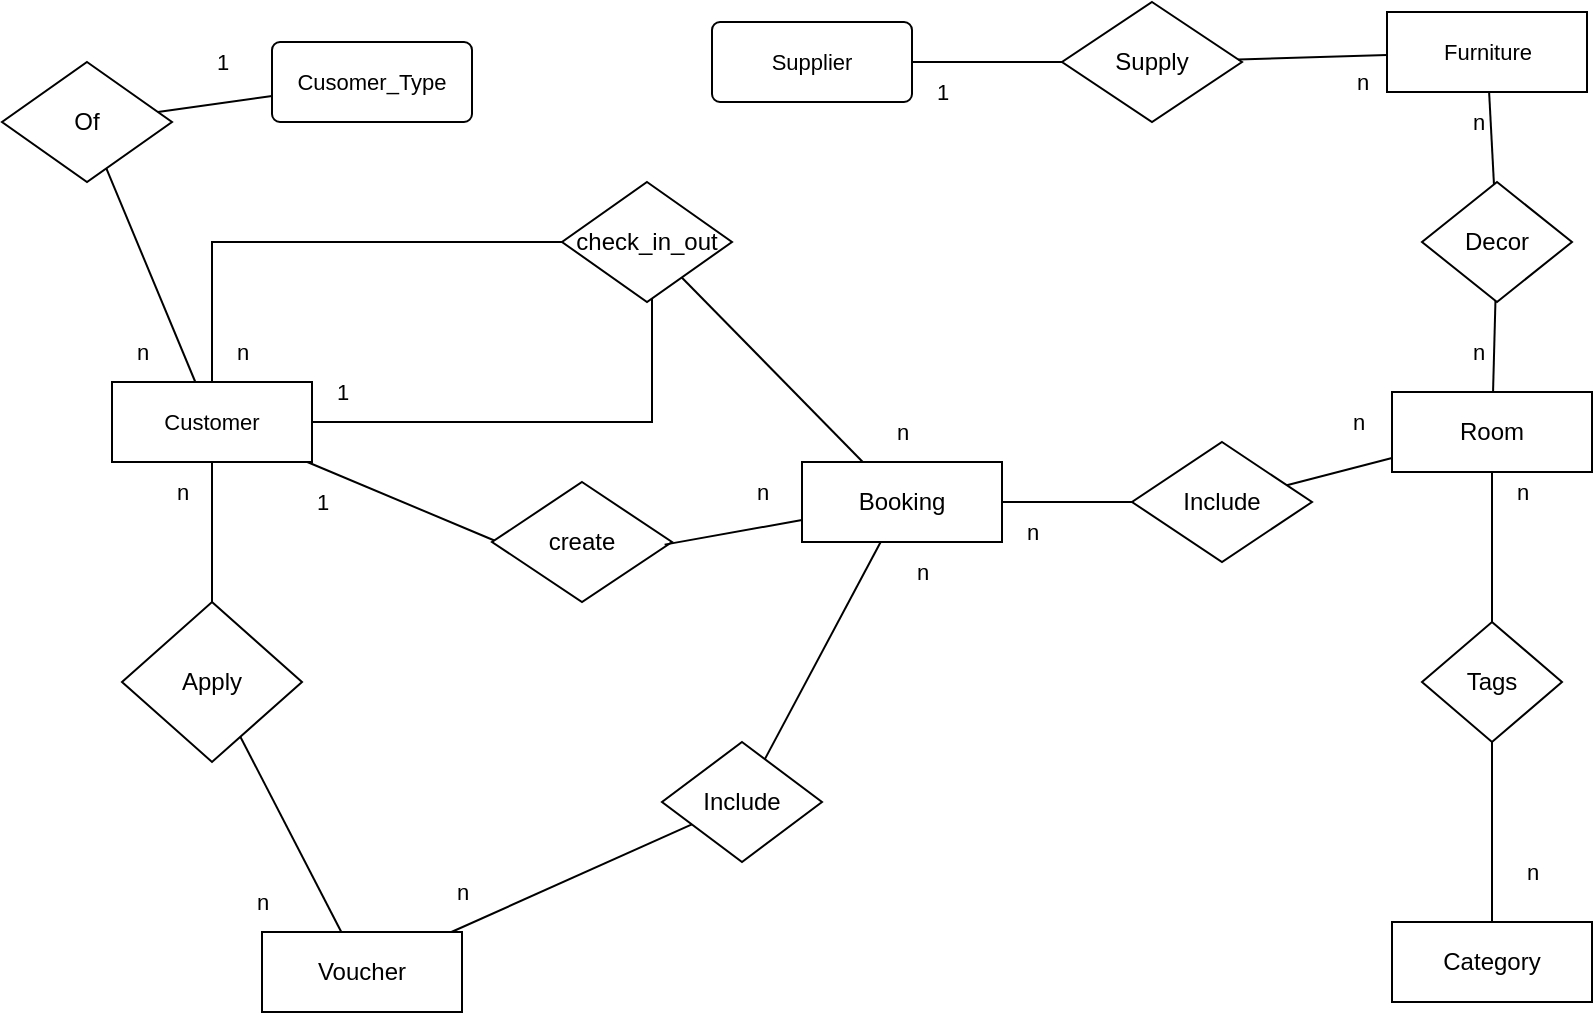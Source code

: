 <mxfile>
    <diagram id="aUNFWm-ggKzi9De6pEXI" name="main">
        <mxGraphModel dx="2059" dy="499" grid="1" gridSize="10" guides="1" tooltips="1" connect="0" arrows="1" fold="1" page="1" pageScale="1" pageWidth="850" pageHeight="1100" math="1" shadow="0">
            <root>
                <mxCell id="0"/>
                <mxCell id="1" parent="0"/>
                <mxCell id="27" value="Room" style="whiteSpace=wrap;html=1;align=center;" parent="1" vertex="1">
                    <mxGeometry x="-110" y="205" width="100" height="40" as="geometry"/>
                </mxCell>
                <mxCell id="29" value="Tags" style="shape=rhombus;perimeter=rhombusPerimeter;whiteSpace=wrap;html=1;align=center;" parent="1" vertex="1">
                    <mxGeometry x="-95" y="320" width="70" height="60" as="geometry"/>
                </mxCell>
                <mxCell id="31" value="Category" style="whiteSpace=wrap;html=1;align=center;" parent="1" vertex="1">
                    <mxGeometry x="-110" y="470" width="100" height="40" as="geometry"/>
                </mxCell>
                <mxCell id="45" style="edgeStyle=none;shape=connector;rounded=0;html=1;entryX=0.033;entryY=0.5;entryDx=0;entryDy=0;entryPerimeter=0;labelBackgroundColor=default;strokeColor=default;fontFamily=Helvetica;fontSize=11;fontColor=default;endArrow=none;startArrow=none;" parent="1" source="39" target="44" edge="1">
                    <mxGeometry relative="1" as="geometry">
                        <mxPoint x="-610" y="255.771" as="sourcePoint"/>
                    </mxGeometry>
                </mxCell>
                <mxCell id="91" style="edgeStyle=none;shape=connector;rounded=0;html=1;labelBackgroundColor=default;strokeColor=default;fontFamily=Helvetica;fontSize=11;fontColor=default;endArrow=none;startArrow=none;" parent="1" source="39" target="90" edge="1">
                    <mxGeometry relative="1" as="geometry">
                        <mxPoint x="-700" y="290.0" as="sourcePoint"/>
                    </mxGeometry>
                </mxCell>
                <mxCell id="147" style="edgeStyle=none;shape=connector;rounded=0;html=1;labelBackgroundColor=default;strokeColor=default;fontFamily=Helvetica;fontSize=11;fontColor=default;endArrow=none;startArrow=none;" parent="1" source="39" target="144" edge="1">
                    <mxGeometry relative="1" as="geometry">
                        <mxPoint x="-735.132" y="150.0" as="sourcePoint"/>
                    </mxGeometry>
                </mxCell>
                <mxCell id="39" value="Customer" style="whiteSpace=wrap;html=1;align=center;fontFamily=Helvetica;fontSize=11;fontColor=default;" parent="1" vertex="1">
                    <mxGeometry x="-750" y="200" width="100" height="40" as="geometry"/>
                </mxCell>
                <mxCell id="49" style="edgeStyle=none;shape=connector;rounded=0;html=1;labelBackgroundColor=default;strokeColor=default;fontFamily=Helvetica;fontSize=11;fontColor=default;endArrow=none;" parent="1" source="41" target="47" edge="1">
                    <mxGeometry relative="1" as="geometry"/>
                </mxCell>
                <mxCell id="41" value="Furniture" style="whiteSpace=wrap;html=1;align=center;fontFamily=Helvetica;fontSize=11;fontColor=default;" parent="1" vertex="1">
                    <mxGeometry x="-112.5" y="15" width="100" height="40" as="geometry"/>
                </mxCell>
                <mxCell id="44" value="create" style="shape=rhombus;perimeter=rhombusPerimeter;whiteSpace=wrap;html=1;align=center;" parent="1" vertex="1">
                    <mxGeometry x="-560" y="250" width="90" height="60" as="geometry"/>
                </mxCell>
                <mxCell id="50" style="edgeStyle=none;shape=connector;rounded=0;html=1;labelBackgroundColor=default;strokeColor=default;fontFamily=Helvetica;fontSize=11;fontColor=default;endArrow=none;" parent="1" source="47" target="27" edge="1">
                    <mxGeometry relative="1" as="geometry"/>
                </mxCell>
                <mxCell id="47" value="Decor" style="shape=rhombus;perimeter=rhombusPerimeter;whiteSpace=wrap;html=1;align=center;" parent="1" vertex="1">
                    <mxGeometry x="-95" y="100" width="75" height="60" as="geometry"/>
                </mxCell>
                <mxCell id="51" value="Supplier" style="rounded=1;arcSize=10;whiteSpace=wrap;html=1;align=center;fontFamily=Helvetica;fontSize=11;fontColor=default;" parent="1" vertex="1">
                    <mxGeometry x="-450" y="20" width="100" height="40" as="geometry"/>
                </mxCell>
                <mxCell id="54" value="Supply" style="shape=rhombus;perimeter=rhombusPerimeter;whiteSpace=wrap;html=1;align=center;" parent="1" vertex="1">
                    <mxGeometry x="-275" y="10" width="90" height="60" as="geometry"/>
                </mxCell>
                <mxCell id="76" value="" style="edgeStyle=none;shape=connector;rounded=0;html=1;labelBackgroundColor=default;strokeColor=default;fontFamily=Helvetica;fontSize=11;fontColor=default;endArrow=none;startArrow=none;entryX=0.959;entryY=0.522;entryDx=0;entryDy=0;entryPerimeter=0;" parent="1" source="236" target="44" edge="1">
                    <mxGeometry relative="1" as="geometry">
                        <mxPoint x="-95" y="220" as="sourcePoint"/>
                        <mxPoint x="-150" y="220" as="targetPoint"/>
                    </mxGeometry>
                </mxCell>
                <mxCell id="83" value="Voucher" style="whiteSpace=wrap;html=1;align=center;" parent="1" vertex="1">
                    <mxGeometry x="-675" y="475" width="100" height="40" as="geometry"/>
                </mxCell>
                <mxCell id="90" value="Apply" style="shape=rhombus;perimeter=rhombusPerimeter;whiteSpace=wrap;html=1;align=center;" parent="1" vertex="1">
                    <mxGeometry x="-745" y="310" width="90" height="80" as="geometry"/>
                </mxCell>
                <mxCell id="144" value="Of" style="shape=rhombus;perimeter=rhombusPerimeter;whiteSpace=wrap;html=1;align=center;" parent="1" vertex="1">
                    <mxGeometry x="-805" y="40" width="85" height="60" as="geometry"/>
                </mxCell>
                <mxCell id="146" value="Cusomer_Type" style="rounded=1;arcSize=10;whiteSpace=wrap;html=1;align=center;fontFamily=Helvetica;fontSize=11;fontColor=default;" parent="1" vertex="1">
                    <mxGeometry x="-670" y="30" width="100" height="40" as="geometry"/>
                </mxCell>
                <mxCell id="178" value="" style="edgeStyle=none;shape=connector;rounded=0;html=1;labelBackgroundColor=default;strokeColor=default;fontFamily=Helvetica;fontSize=11;fontColor=default;endArrow=none;" parent="1" source="27" target="29" edge="1">
                    <mxGeometry relative="1" as="geometry">
                        <mxPoint x="5" y="220.0" as="sourcePoint"/>
                        <mxPoint x="20" y="220.0" as="targetPoint"/>
                    </mxGeometry>
                </mxCell>
                <mxCell id="179" value="" style="edgeStyle=none;shape=connector;rounded=0;html=1;labelBackgroundColor=default;strokeColor=default;fontFamily=Helvetica;fontSize=11;fontColor=default;endArrow=none;" parent="1" source="29" target="31" edge="1">
                    <mxGeometry relative="1" as="geometry">
                        <mxPoint x="135" y="220.0" as="sourcePoint"/>
                        <mxPoint x="180" y="220.0" as="targetPoint"/>
                    </mxGeometry>
                </mxCell>
                <mxCell id="181" value="" style="edgeStyle=none;shape=connector;rounded=0;html=1;labelBackgroundColor=default;strokeColor=default;fontFamily=Helvetica;fontSize=11;fontColor=default;endArrow=none;" parent="1" source="51" target="54" edge="1">
                    <mxGeometry relative="1" as="geometry">
                        <mxPoint x="-425" y="40.0" as="targetPoint"/>
                        <mxPoint x="-255" y="60.0" as="sourcePoint"/>
                    </mxGeometry>
                </mxCell>
                <mxCell id="183" value="" style="edgeStyle=none;shape=connector;rounded=0;html=1;labelBackgroundColor=default;strokeColor=default;fontFamily=Helvetica;fontSize=11;fontColor=default;endArrow=none;" parent="1" source="54" target="41" edge="1">
                    <mxGeometry relative="1" as="geometry">
                        <mxPoint x="-215" y="60.0" as="sourcePoint"/>
                        <mxPoint x="-145" y="40.0" as="targetPoint"/>
                    </mxGeometry>
                </mxCell>
                <mxCell id="188" value="" style="edgeStyle=none;shape=connector;rounded=0;html=1;labelBackgroundColor=default;strokeColor=default;fontFamily=Helvetica;fontSize=11;fontColor=default;endArrow=none;" parent="1" source="90" target="83" edge="1">
                    <mxGeometry relative="1" as="geometry">
                        <mxPoint x="-568.4" y="350.8" as="sourcePoint"/>
                        <mxPoint x="-705" y="460" as="targetPoint"/>
                    </mxGeometry>
                </mxCell>
                <mxCell id="191" value="" style="edgeStyle=none;shape=connector;rounded=0;html=1;labelBackgroundColor=default;strokeColor=default;fontFamily=Helvetica;fontSize=11;fontColor=default;endArrow=none;" parent="1" source="144" target="146" edge="1">
                    <mxGeometry relative="1" as="geometry">
                        <mxPoint x="-700" y="50.0" as="sourcePoint"/>
                        <mxPoint x="-776.5" y="10.0" as="targetPoint"/>
                    </mxGeometry>
                </mxCell>
                <mxCell id="WftItMBgvWDZy_HKRs-K-249" style="edgeStyle=none;shape=connector;rounded=0;html=1;labelBackgroundColor=default;strokeColor=default;fontFamily=Helvetica;fontSize=11;fontColor=default;startArrow=none;endArrow=none;entryX=0;entryY=0.75;entryDx=0;entryDy=0;entryPerimeter=0;" parent="1" target="39" edge="1">
                    <mxGeometry relative="1" as="geometry">
                        <mxPoint x="-840" y="260" as="targetPoint"/>
                        <Array as="points"/>
                        <mxPoint x="-750" y="230" as="sourcePoint"/>
                    </mxGeometry>
                </mxCell>
                <mxCell id="234" style="edgeStyle=orthogonalEdgeStyle;shape=connector;rounded=0;html=1;labelBackgroundColor=default;strokeColor=default;fontFamily=Helvetica;fontSize=11;fontColor=default;startArrow=none;endArrow=none;" parent="1" source="229" target="39" edge="1">
                    <mxGeometry relative="1" as="geometry"/>
                </mxCell>
                <mxCell id="239" style="edgeStyle=none;shape=connector;rounded=0;html=1;labelBackgroundColor=default;strokeColor=default;fontFamily=Helvetica;fontSize=11;fontColor=default;startArrow=none;endArrow=none;" parent="1" source="229" target="236" edge="1">
                    <mxGeometry relative="1" as="geometry"/>
                </mxCell>
                <mxCell id="229" value="check_in_out" style="shape=rhombus;perimeter=rhombusPerimeter;whiteSpace=wrap;html=1;align=center;" parent="1" vertex="1">
                    <mxGeometry x="-525" y="100" width="85" height="60" as="geometry"/>
                </mxCell>
                <mxCell id="232" style="shape=connector;rounded=0;html=1;labelBackgroundColor=default;strokeColor=default;fontFamily=Helvetica;fontSize=11;fontColor=default;startArrow=none;endArrow=none;edgeStyle=orthogonalEdgeStyle;" parent="1" source="229" target="39" edge="1">
                    <mxGeometry relative="1" as="geometry">
                        <Array as="points">
                            <mxPoint x="-480" y="220"/>
                        </Array>
                        <mxPoint x="-693.929" y="285" as="sourcePoint"/>
                        <mxPoint x="-905" y="280" as="targetPoint"/>
                    </mxGeometry>
                </mxCell>
                <mxCell id="238" style="shape=connector;rounded=0;html=1;labelBackgroundColor=default;strokeColor=default;fontFamily=Helvetica;fontSize=11;fontColor=default;startArrow=none;endArrow=none;" parent="1" source="235" target="27" edge="1">
                    <mxGeometry relative="1" as="geometry"/>
                </mxCell>
                <mxCell id="235" value="Include" style="shape=rhombus;perimeter=rhombusPerimeter;whiteSpace=wrap;html=1;align=center;" parent="1" vertex="1">
                    <mxGeometry x="-240" y="230" width="90" height="60" as="geometry"/>
                </mxCell>
                <mxCell id="237" style="edgeStyle=orthogonalEdgeStyle;shape=connector;rounded=0;html=1;labelBackgroundColor=default;strokeColor=default;fontFamily=Helvetica;fontSize=11;fontColor=default;startArrow=none;endArrow=none;" parent="1" source="236" target="235" edge="1">
                    <mxGeometry relative="1" as="geometry"/>
                </mxCell>
                <mxCell id="236" value="Booking" style="whiteSpace=wrap;html=1;align=center;" parent="1" vertex="1">
                    <mxGeometry x="-405" y="240" width="100" height="40" as="geometry"/>
                </mxCell>
                <mxCell id="241" value="n" style="text;html=1;align=center;verticalAlign=middle;resizable=0;points=[];autosize=1;strokeColor=none;fillColor=none;fontSize=11;fontFamily=Helvetica;fontColor=default;" vertex="1" parent="1">
                    <mxGeometry x="-440" y="240" width="30" height="30" as="geometry"/>
                </mxCell>
                <mxCell id="243" value="n" style="text;html=1;align=center;verticalAlign=middle;resizable=0;points=[];autosize=1;strokeColor=none;fillColor=none;fontSize=11;fontFamily=Helvetica;fontColor=default;" vertex="1" parent="1">
                    <mxGeometry x="-305" y="260" width="30" height="30" as="geometry"/>
                </mxCell>
                <mxCell id="244" value="n" style="text;html=1;align=center;verticalAlign=middle;resizable=0;points=[];autosize=1;strokeColor=none;fillColor=none;fontSize=11;fontFamily=Helvetica;fontColor=default;" vertex="1" parent="1">
                    <mxGeometry x="-142.5" y="205" width="30" height="30" as="geometry"/>
                </mxCell>
                <mxCell id="245" value="n" style="text;html=1;align=center;verticalAlign=middle;resizable=0;points=[];autosize=1;strokeColor=none;fillColor=none;fontSize=11;fontFamily=Helvetica;fontColor=default;" vertex="1" parent="1">
                    <mxGeometry x="-82.5" y="170" width="30" height="30" as="geometry"/>
                </mxCell>
                <mxCell id="246" value="n" style="text;html=1;align=center;verticalAlign=middle;resizable=0;points=[];autosize=1;strokeColor=none;fillColor=none;fontSize=11;fontFamily=Helvetica;fontColor=default;" vertex="1" parent="1">
                    <mxGeometry x="-82.5" y="55" width="30" height="30" as="geometry"/>
                </mxCell>
                <mxCell id="247" value="1" style="text;html=1;align=center;verticalAlign=middle;resizable=0;points=[];autosize=1;strokeColor=none;fillColor=none;fontSize=11;fontFamily=Helvetica;fontColor=default;" vertex="1" parent="1">
                    <mxGeometry x="-650" y="190" width="30" height="30" as="geometry"/>
                </mxCell>
                <mxCell id="248" value="n" style="text;html=1;align=center;verticalAlign=middle;resizable=0;points=[];autosize=1;strokeColor=none;fillColor=none;fontSize=11;fontFamily=Helvetica;fontColor=default;" vertex="1" parent="1">
                    <mxGeometry x="-700" y="170" width="30" height="30" as="geometry"/>
                </mxCell>
                <mxCell id="249" value="n" style="text;html=1;align=center;verticalAlign=middle;resizable=0;points=[];autosize=1;strokeColor=none;fillColor=none;fontSize=11;fontFamily=Helvetica;fontColor=default;" vertex="1" parent="1">
                    <mxGeometry x="-370" y="210" width="30" height="30" as="geometry"/>
                </mxCell>
                <mxCell id="253" value="Include" style="shape=rhombus;perimeter=rhombusPerimeter;whiteSpace=wrap;html=1;align=center;" vertex="1" parent="1">
                    <mxGeometry x="-475" y="380" width="80" height="60" as="geometry"/>
                </mxCell>
                <mxCell id="255" value="" style="edgeStyle=none;shape=connector;rounded=0;html=1;labelBackgroundColor=default;strokeColor=default;fontFamily=Helvetica;fontSize=11;fontColor=default;endArrow=none;" edge="1" source="253" target="236" parent="1">
                    <mxGeometry relative="1" as="geometry">
                        <mxPoint x="-437.5" y="400" as="sourcePoint"/>
                        <mxPoint x="-370" y="370" as="targetPoint"/>
                    </mxGeometry>
                </mxCell>
                <mxCell id="257" value="" style="edgeStyle=none;shape=connector;rounded=0;html=1;labelBackgroundColor=default;strokeColor=default;fontFamily=Helvetica;fontSize=11;fontColor=default;endArrow=none;" edge="1" target="253" parent="1" source="83">
                    <mxGeometry relative="1" as="geometry">
                        <mxPoint x="-437.5" y="560" as="sourcePoint"/>
                        <mxPoint x="-452.5" y="531.8" as="targetPoint"/>
                    </mxGeometry>
                </mxCell>
                <mxCell id="260" value="n" style="text;html=1;align=center;verticalAlign=middle;resizable=0;points=[];autosize=1;strokeColor=none;fillColor=none;fontSize=11;fontFamily=Helvetica;fontColor=default;" vertex="1" parent="1">
                    <mxGeometry x="-730" y="240" width="30" height="30" as="geometry"/>
                </mxCell>
                <mxCell id="261" value="n" style="text;html=1;align=center;verticalAlign=middle;resizable=0;points=[];autosize=1;strokeColor=none;fillColor=none;fontSize=11;fontFamily=Helvetica;fontColor=default;" vertex="1" parent="1">
                    <mxGeometry x="-690" y="445" width="30" height="30" as="geometry"/>
                </mxCell>
                <mxCell id="262" value="1" style="text;html=1;align=center;verticalAlign=middle;resizable=0;points=[];autosize=1;strokeColor=none;fillColor=none;fontSize=11;fontFamily=Helvetica;fontColor=default;" vertex="1" parent="1">
                    <mxGeometry x="-710" y="25" width="30" height="30" as="geometry"/>
                </mxCell>
                <mxCell id="263" value="n" style="text;html=1;align=center;verticalAlign=middle;resizable=0;points=[];autosize=1;strokeColor=none;fillColor=none;fontSize=11;fontFamily=Helvetica;fontColor=default;" vertex="1" parent="1">
                    <mxGeometry x="-750" y="170" width="30" height="30" as="geometry"/>
                </mxCell>
                <mxCell id="264" value="1" style="text;html=1;align=center;verticalAlign=middle;resizable=0;points=[];autosize=1;strokeColor=none;fillColor=none;fontSize=11;fontFamily=Helvetica;fontColor=default;" vertex="1" parent="1">
                    <mxGeometry x="-350" y="40" width="30" height="30" as="geometry"/>
                </mxCell>
                <mxCell id="265" value="n" style="text;html=1;align=center;verticalAlign=middle;resizable=0;points=[];autosize=1;strokeColor=none;fillColor=none;fontSize=11;fontFamily=Helvetica;fontColor=default;" vertex="1" parent="1">
                    <mxGeometry x="-140" y="35" width="30" height="30" as="geometry"/>
                </mxCell>
                <mxCell id="267" value="n" style="text;html=1;align=center;verticalAlign=middle;resizable=0;points=[];autosize=1;strokeColor=none;fillColor=none;fontSize=11;fontFamily=Helvetica;fontColor=default;" vertex="1" parent="1">
                    <mxGeometry x="-60" y="240" width="30" height="30" as="geometry"/>
                </mxCell>
                <mxCell id="268" value="n" style="text;html=1;align=center;verticalAlign=middle;resizable=0;points=[];autosize=1;strokeColor=none;fillColor=none;fontSize=11;fontFamily=Helvetica;fontColor=default;" vertex="1" parent="1">
                    <mxGeometry x="-55" y="430" width="30" height="30" as="geometry"/>
                </mxCell>
                <mxCell id="270" value="1" style="text;html=1;align=center;verticalAlign=middle;resizable=0;points=[];autosize=1;strokeColor=none;fillColor=none;fontSize=11;fontFamily=Helvetica;fontColor=default;" vertex="1" parent="1">
                    <mxGeometry x="-660" y="245" width="30" height="30" as="geometry"/>
                </mxCell>
                <mxCell id="275" value="n" style="text;html=1;align=center;verticalAlign=middle;resizable=0;points=[];autosize=1;strokeColor=none;fillColor=none;fontSize=11;fontFamily=Helvetica;fontColor=default;" vertex="1" parent="1">
                    <mxGeometry x="-360" y="280" width="30" height="30" as="geometry"/>
                </mxCell>
                <mxCell id="276" value="n" style="text;html=1;align=center;verticalAlign=middle;resizable=0;points=[];autosize=1;strokeColor=none;fillColor=none;fontSize=11;fontFamily=Helvetica;fontColor=default;" vertex="1" parent="1">
                    <mxGeometry x="-590" y="440" width="30" height="30" as="geometry"/>
                </mxCell>
            </root>
        </mxGraphModel>
    </diagram>
    <diagram id="Zw_PJ_VpZK-M2jeV5iV3" name="sub1">
        <mxGraphModel dx="2728" dy="424" grid="1" gridSize="10" guides="1" tooltips="1" connect="1" arrows="1" fold="1" page="1" pageScale="1" pageWidth="850" pageHeight="1100" math="0" shadow="0">
            <root>
                <mxCell id="0"/>
                <mxCell id="1" parent="0"/>
                <mxCell id="O4bJ-RQOBZjZMCOzqKK4-1" style="edgeStyle=none;shape=connector;rounded=0;html=1;labelBackgroundColor=default;strokeColor=default;fontFamily=Helvetica;fontSize=11;fontColor=default;endArrow=none;startArrow=none;" parent="1" source="O4bJ-RQOBZjZMCOzqKK4-18" target="O4bJ-RQOBZjZMCOzqKK4-6" edge="1">
                    <mxGeometry relative="1" as="geometry">
                        <mxPoint x="-1170" y="360" as="sourcePoint"/>
                    </mxGeometry>
                </mxCell>
                <mxCell id="O4bJ-RQOBZjZMCOzqKK4-2" style="edgeStyle=none;shape=connector;rounded=0;html=1;labelBackgroundColor=default;strokeColor=default;fontFamily=Helvetica;fontSize=11;fontColor=default;endArrow=none;" parent="1" source="O4bJ-RQOBZjZMCOzqKK4-18" target="O4bJ-RQOBZjZMCOzqKK4-12" edge="1">
                    <mxGeometry relative="1" as="geometry">
                        <mxPoint x="-1170" y="405" as="sourcePoint"/>
                    </mxGeometry>
                </mxCell>
                <mxCell id="O4bJ-RQOBZjZMCOzqKK4-3" style="edgeStyle=none;shape=connector;rounded=0;html=1;labelBackgroundColor=default;strokeColor=default;fontFamily=Helvetica;fontSize=11;fontColor=default;endArrow=none;" parent="1" source="O4bJ-RQOBZjZMCOzqKK4-5" target="O4bJ-RQOBZjZMCOzqKK4-6" edge="1">
                    <mxGeometry relative="1" as="geometry">
                        <mxPoint x="-1170" y="140" as="sourcePoint"/>
                    </mxGeometry>
                </mxCell>
                <mxCell id="O4bJ-RQOBZjZMCOzqKK4-4" style="edgeStyle=none;shape=connector;rounded=0;html=1;labelBackgroundColor=default;strokeColor=default;fontFamily=Helvetica;fontSize=11;fontColor=default;endArrow=none;" parent="1" source="O4bJ-RQOBZjZMCOzqKK4-5" target="O4bJ-RQOBZjZMCOzqKK4-9" edge="1">
                    <mxGeometry relative="1" as="geometry">
                        <mxPoint x="-1220" y="120" as="sourcePoint"/>
                    </mxGeometry>
                </mxCell>
                <mxCell id="O4bJ-RQOBZjZMCOzqKK4-5" value="Vehicle" style="whiteSpace=wrap;html=1;align=center;fontFamily=Helvetica;fontSize=11;fontColor=default;" parent="1" vertex="1">
                    <mxGeometry x="-1220" y="100" width="100" height="40" as="geometry"/>
                </mxCell>
                <mxCell id="O4bJ-RQOBZjZMCOzqKK4-6" value="Parks" style="shape=rhombus;perimeter=rhombusPerimeter;whiteSpace=wrap;html=1;align=center;" parent="1" vertex="1">
                    <mxGeometry x="-1215" y="220" width="90" height="60" as="geometry"/>
                </mxCell>
                <mxCell id="O4bJ-RQOBZjZMCOzqKK4-7" style="edgeStyle=none;shape=connector;rounded=0;html=1;labelBackgroundColor=default;strokeColor=default;fontFamily=Helvetica;fontSize=11;fontColor=default;endArrow=none;" parent="1" source="O4bJ-RQOBZjZMCOzqKK4-8" target="O4bJ-RQOBZjZMCOzqKK4-9" edge="1">
                    <mxGeometry relative="1" as="geometry"/>
                </mxCell>
                <mxCell id="O4bJ-RQOBZjZMCOzqKK4-8" value="Vehicle_type" style="whiteSpace=wrap;html=1;align=center;fontFamily=Helvetica;fontSize=11;fontColor=default;" parent="1" vertex="1">
                    <mxGeometry x="-1670" y="95" width="100" height="50" as="geometry"/>
                </mxCell>
                <mxCell id="O4bJ-RQOBZjZMCOzqKK4-9" value="Of" style="shape=rhombus;perimeter=rhombusPerimeter;whiteSpace=wrap;html=1;align=center;" parent="1" vertex="1">
                    <mxGeometry x="-1440" y="90" width="90" height="60" as="geometry"/>
                </mxCell>
                <mxCell id="O4bJ-RQOBZjZMCOzqKK4-10" value="Service_Vehicle" style="whiteSpace=wrap;html=1;align=center;" parent="1" vertex="1">
                    <mxGeometry x="-1220" y="540" width="100" height="45" as="geometry"/>
                </mxCell>
                <mxCell id="O4bJ-RQOBZjZMCOzqKK4-11" style="edgeStyle=none;shape=connector;rounded=0;html=1;labelBackgroundColor=default;strokeColor=default;fontFamily=Helvetica;fontSize=11;fontColor=default;endArrow=none;" parent="1" source="O4bJ-RQOBZjZMCOzqKK4-12" target="O4bJ-RQOBZjZMCOzqKK4-10" edge="1">
                    <mxGeometry relative="1" as="geometry">
                        <mxPoint x="-1170" y="500" as="targetPoint"/>
                    </mxGeometry>
                </mxCell>
                <mxCell id="O4bJ-RQOBZjZMCOzqKK4-12" value="Has" style="shape=rhombus;perimeter=rhombusPerimeter;whiteSpace=wrap;html=1;align=center;" parent="1" vertex="1">
                    <mxGeometry x="-1215" y="430" width="90" height="60" as="geometry"/>
                </mxCell>
                <mxCell id="O4bJ-RQOBZjZMCOzqKK4-13" style="edgeStyle=none;shape=connector;rounded=0;html=1;labelBackgroundColor=default;strokeColor=default;fontFamily=Helvetica;fontSize=11;fontColor=default;endArrow=none;" parent="1" source="O4bJ-RQOBZjZMCOzqKK4-14" target="O4bJ-RQOBZjZMCOzqKK4-16" edge="1">
                    <mxGeometry relative="1" as="geometry"/>
                </mxCell>
                <mxCell id="O4bJ-RQOBZjZMCOzqKK4-14" value="Service_vehicle_type" style="whiteSpace=wrap;html=1;align=center;fontFamily=Helvetica;fontSize=11;fontColor=default;" parent="1" vertex="1">
                    <mxGeometry x="-1670" y="542.5" width="125" height="40" as="geometry"/>
                </mxCell>
                <mxCell id="O4bJ-RQOBZjZMCOzqKK4-15" style="edgeStyle=none;shape=connector;rounded=0;html=1;labelBackgroundColor=default;strokeColor=default;fontFamily=Helvetica;fontSize=11;fontColor=default;endArrow=none;" parent="1" source="O4bJ-RQOBZjZMCOzqKK4-16" target="O4bJ-RQOBZjZMCOzqKK4-10" edge="1">
                    <mxGeometry relative="1" as="geometry">
                        <mxPoint x="-1220" y="571.607" as="targetPoint"/>
                    </mxGeometry>
                </mxCell>
                <mxCell id="O4bJ-RQOBZjZMCOzqKK4-16" value="Of" style="shape=rhombus;perimeter=rhombusPerimeter;whiteSpace=wrap;html=1;align=center;" parent="1" vertex="1">
                    <mxGeometry x="-1430" y="532.5" width="90" height="60" as="geometry"/>
                </mxCell>
                <mxCell id="O4bJ-RQOBZjZMCOzqKK4-17" value="" style="edgeStyle=none;shape=connector;rounded=0;html=1;labelBackgroundColor=default;strokeColor=default;fontFamily=Helvetica;fontSize=11;fontColor=default;endArrow=none;" parent="1" target="O4bJ-RQOBZjZMCOzqKK4-18" edge="1">
                    <mxGeometry relative="1" as="geometry">
                        <mxPoint x="-1170" y="360" as="sourcePoint"/>
                        <mxPoint x="-1170" y="240" as="targetPoint"/>
                    </mxGeometry>
                </mxCell>
                <mxCell id="O4bJ-RQOBZjZMCOzqKK4-18" value="Parking_lot" style="whiteSpace=wrap;html=1;align=center;" parent="1" vertex="1">
                    <mxGeometry x="-1220" y="335" width="100" height="45" as="geometry"/>
                </mxCell>
                <mxCell id="O4bJ-RQOBZjZMCOzqKK4-19" value="1" style="text;html=1;align=center;verticalAlign=middle;resizable=0;points=[];autosize=1;strokeColor=none;fillColor=none;fontSize=11;fontFamily=Helvetica;fontColor=default;" parent="1" vertex="1">
                    <mxGeometry x="-1170" y="305" width="30" height="30" as="geometry"/>
                </mxCell>
                <mxCell id="O4bJ-RQOBZjZMCOzqKK4-20" value="1" style="text;html=1;align=center;verticalAlign=middle;resizable=0;points=[];autosize=1;strokeColor=none;fillColor=none;fontSize=11;fontFamily=Helvetica;fontColor=default;" parent="1" vertex="1">
                    <mxGeometry x="-1170" y="385" width="30" height="30" as="geometry"/>
                </mxCell>
                <mxCell id="O4bJ-RQOBZjZMCOzqKK4-21" value="1" style="text;html=1;align=center;verticalAlign=middle;resizable=0;points=[];autosize=1;strokeColor=none;fillColor=none;fontSize=11;fontFamily=Helvetica;fontColor=default;" parent="1" vertex="1">
                    <mxGeometry x="-1545" y="532.5" width="30" height="30" as="geometry"/>
                </mxCell>
                <mxCell id="O4bJ-RQOBZjZMCOzqKK4-22" value="n" style="text;html=1;align=center;verticalAlign=middle;resizable=0;points=[];autosize=1;strokeColor=none;fillColor=none;fontSize=11;fontFamily=Helvetica;fontColor=default;" parent="1" vertex="1">
                    <mxGeometry x="-1250" y="532.5" width="30" height="30" as="geometry"/>
                </mxCell>
                <mxCell id="O4bJ-RQOBZjZMCOzqKK4-23" value="n" style="text;html=1;align=center;verticalAlign=middle;resizable=0;points=[];autosize=1;strokeColor=none;fillColor=none;fontSize=11;fontFamily=Helvetica;fontColor=default;" parent="1" vertex="1">
                    <mxGeometry x="-1170" y="145" width="30" height="30" as="geometry"/>
                </mxCell>
                <mxCell id="O4bJ-RQOBZjZMCOzqKK4-24" value="n" style="text;html=1;align=center;verticalAlign=middle;resizable=0;points=[];autosize=1;strokeColor=none;fillColor=none;fontSize=11;fontFamily=Helvetica;fontColor=default;" parent="1" vertex="1">
                    <mxGeometry x="-1170" y="510" width="30" height="30" as="geometry"/>
                </mxCell>
                <mxCell id="O4bJ-RQOBZjZMCOzqKK4-25" value="n" style="text;html=1;align=center;verticalAlign=middle;resizable=0;points=[];autosize=1;strokeColor=none;fillColor=none;fontSize=11;fontFamily=Helvetica;fontColor=default;" parent="1" vertex="1">
                    <mxGeometry x="-1250" y="90" width="30" height="30" as="geometry"/>
                </mxCell>
                <mxCell id="O4bJ-RQOBZjZMCOzqKK4-26" value="1" style="text;html=1;align=center;verticalAlign=middle;resizable=0;points=[];autosize=1;strokeColor=none;fillColor=none;fontSize=11;fontFamily=Helvetica;fontColor=default;" parent="1" vertex="1">
                    <mxGeometry x="-1570" y="90" width="30" height="30" as="geometry"/>
                </mxCell>
            </root>
        </mxGraphModel>
    </diagram>
    <diagram id="Ty_-8cChanQWhQfSes_8" name="sub2">
        <mxGraphModel dx="1028" dy="424" grid="1" gridSize="10" guides="1" tooltips="1" connect="1" arrows="1" fold="1" page="1" pageScale="1" pageWidth="850" pageHeight="1100" math="0" shadow="0">
            <root>
                <mxCell id="0"/>
                <mxCell id="1" parent="0"/>
                <mxCell id="5drdLnSQcClfkBXZWHEd-1" style="edgeStyle=none;shape=connector;rounded=0;html=1;labelBackgroundColor=default;strokeColor=default;fontFamily=Helvetica;fontSize=11;fontColor=default;endArrow=none;startArrow=none;" parent="1" source="5drdLnSQcClfkBXZWHEd-20" target="5drdLnSQcClfkBXZWHEd-6" edge="1">
                    <mxGeometry relative="1" as="geometry"/>
                </mxCell>
                <mxCell id="5drdLnSQcClfkBXZWHEd-2" style="edgeStyle=none;shape=connector;rounded=0;html=1;labelBackgroundColor=default;strokeColor=default;fontFamily=Helvetica;fontSize=11;fontColor=default;startArrow=none;endArrow=none;" parent="1" source="5drdLnSQcClfkBXZWHEd-41" target="5drdLnSQcClfkBXZWHEd-27" edge="1">
                    <mxGeometry relative="1" as="geometry"/>
                </mxCell>
                <mxCell id="5drdLnSQcClfkBXZWHEd-3" style="edgeStyle=none;shape=connector;rounded=0;html=1;labelBackgroundColor=default;strokeColor=default;fontFamily=Helvetica;fontSize=11;fontColor=default;startArrow=none;endArrow=none;" parent="1" source="5drdLnSQcClfkBXZWHEd-41" target="5drdLnSQcClfkBXZWHEd-29" edge="1">
                    <mxGeometry relative="1" as="geometry"/>
                </mxCell>
                <mxCell id="nf_9uxtzAe8WkNJxaRM_-4" style="edgeStyle=none;shape=connector;rounded=0;html=1;exitX=1;exitY=1;exitDx=0;exitDy=0;labelBackgroundColor=default;strokeColor=default;fontFamily=Helvetica;fontSize=11;fontColor=default;startArrow=none;endArrow=none;" parent="1" source="5drdLnSQcClfkBXZWHEd-4" target="nf_9uxtzAe8WkNJxaRM_-2" edge="1">
                    <mxGeometry relative="1" as="geometry"/>
                </mxCell>
                <mxCell id="5drdLnSQcClfkBXZWHEd-4" value="Employee" style="whiteSpace=wrap;html=1;align=center;fontFamily=Helvetica;fontSize=11;fontColor=default;" parent="1" vertex="1">
                    <mxGeometry x="477.5" y="625" width="100" height="40" as="geometry"/>
                </mxCell>
                <mxCell id="5drdLnSQcClfkBXZWHEd-5" style="edgeStyle=none;shape=connector;rounded=0;html=1;entryX=0.483;entryY=1.034;entryDx=0;entryDy=0;entryPerimeter=0;labelBackgroundColor=default;strokeColor=default;fontFamily=Helvetica;fontSize=11;fontColor=default;endArrow=none;startArrow=none;" parent="1" source="5drdLnSQcClfkBXZWHEd-18" edge="1">
                    <mxGeometry relative="1" as="geometry">
                        <mxPoint x="525.8" y="396.36" as="targetPoint"/>
                    </mxGeometry>
                </mxCell>
                <mxCell id="5drdLnSQcClfkBXZWHEd-6" value="Has" style="shape=rhombus;perimeter=rhombusPerimeter;whiteSpace=wrap;html=1;align=center;" parent="1" vertex="1">
                    <mxGeometry x="492.5" y="475" width="70" height="60" as="geometry"/>
                </mxCell>
                <mxCell id="5drdLnSQcClfkBXZWHEd-7" value="Department" style="whiteSpace=wrap;html=1;align=center;" parent="1" vertex="1">
                    <mxGeometry x="477.5" y="340" width="100" height="40" as="geometry"/>
                </mxCell>
                <mxCell id="5drdLnSQcClfkBXZWHEd-8" style="edgeStyle=none;shape=connector;rounded=0;html=1;labelBackgroundColor=default;strokeColor=default;fontFamily=Helvetica;fontSize=11;fontColor=default;endArrow=none;startArrow=none;" parent="1" source="5drdLnSQcClfkBXZWHEd-24" target="5drdLnSQcClfkBXZWHEd-12" edge="1">
                    <mxGeometry relative="1" as="geometry">
                        <mxPoint x="142.5" y="545" as="targetPoint"/>
                    </mxGeometry>
                </mxCell>
                <mxCell id="5drdLnSQcClfkBXZWHEd-10" value="Schedule" style="whiteSpace=wrap;html=1;align=center;fontFamily=Helvetica;fontSize=11;fontColor=default;" parent="1" vertex="1">
                    <mxGeometry x="477.5" y="870" width="100" height="40" as="geometry"/>
                </mxCell>
                <mxCell id="5drdLnSQcClfkBXZWHEd-11" style="edgeStyle=none;shape=connector;rounded=0;html=1;labelBackgroundColor=default;strokeColor=default;fontFamily=Helvetica;fontSize=11;fontColor=default;endArrow=none;startArrow=none;" parent="1" source="5drdLnSQcClfkBXZWHEd-22" target="5drdLnSQcClfkBXZWHEd-4" edge="1">
                    <mxGeometry relative="1" as="geometry"/>
                </mxCell>
                <mxCell id="5drdLnSQcClfkBXZWHEd-12" value="Works" style="shape=rhombus;perimeter=rhombusPerimeter;whiteSpace=wrap;html=1;align=center;" parent="1" vertex="1">
                    <mxGeometry x="492.5" y="750" width="70" height="60" as="geometry"/>
                </mxCell>
                <mxCell id="5drdLnSQcClfkBXZWHEd-14" value="Job" style="whiteSpace=wrap;html=1;align=center;fontFamily=Helvetica;fontSize=11;fontColor=default;" parent="1" vertex="1">
                    <mxGeometry x="830" y="870" width="100" height="40" as="geometry"/>
                </mxCell>
                <mxCell id="5drdLnSQcClfkBXZWHEd-16" value="" style="edgeStyle=none;shape=connector;rounded=0;html=1;entryX=0.483;entryY=1.034;entryDx=0;entryDy=0;entryPerimeter=0;labelBackgroundColor=default;strokeColor=default;fontFamily=Helvetica;fontSize=11;fontColor=default;endArrow=none;" parent="1" source="5drdLnSQcClfkBXZWHEd-6" target="5drdLnSQcClfkBXZWHEd-18" edge="1">
                    <mxGeometry relative="1" as="geometry">
                        <mxPoint x="532.057" y="490.38" as="sourcePoint"/>
                        <mxPoint x="530.8" y="406.36" as="targetPoint"/>
                    </mxGeometry>
                </mxCell>
                <mxCell id="5drdLnSQcClfkBXZWHEd-17" style="edgeStyle=none;shape=connector;rounded=0;html=1;labelBackgroundColor=default;strokeColor=default;fontFamily=Helvetica;fontSize=11;fontColor=default;startArrow=none;endArrow=none;" parent="1" source="5drdLnSQcClfkBXZWHEd-18" target="5drdLnSQcClfkBXZWHEd-7" edge="1">
                    <mxGeometry relative="1" as="geometry"/>
                </mxCell>
                <mxCell id="5drdLnSQcClfkBXZWHEd-18" value="1" style="text;html=1;align=center;verticalAlign=middle;resizable=0;points=[];autosize=1;strokeColor=none;fillColor=none;fontSize=11;fontFamily=Helvetica;fontColor=default;" parent="1" vertex="1">
                    <mxGeometry x="512.5" y="395" width="30" height="30" as="geometry"/>
                </mxCell>
                <mxCell id="5drdLnSQcClfkBXZWHEd-19" value="" style="edgeStyle=none;shape=connector;rounded=0;html=1;labelBackgroundColor=default;strokeColor=default;fontFamily=Helvetica;fontSize=11;fontColor=default;endArrow=none;" parent="1" source="5drdLnSQcClfkBXZWHEd-4" target="5drdLnSQcClfkBXZWHEd-20" edge="1">
                    <mxGeometry relative="1" as="geometry">
                        <mxPoint x="541.019" y="635" as="sourcePoint"/>
                        <mxPoint x="534.59" y="548.209" as="targetPoint"/>
                    </mxGeometry>
                </mxCell>
                <mxCell id="5drdLnSQcClfkBXZWHEd-20" value="n" style="text;html=1;align=center;verticalAlign=middle;resizable=0;points=[];autosize=1;strokeColor=none;fillColor=none;fontSize=11;fontFamily=Helvetica;fontColor=default;" parent="1" vertex="1">
                    <mxGeometry x="512.5" y="580" width="30" height="30" as="geometry"/>
                </mxCell>
                <mxCell id="5drdLnSQcClfkBXZWHEd-21" value="" style="edgeStyle=none;shape=connector;rounded=0;html=1;labelBackgroundColor=default;strokeColor=default;fontFamily=Helvetica;fontSize=11;fontColor=default;endArrow=none;" parent="1" source="5drdLnSQcClfkBXZWHEd-12" target="5drdLnSQcClfkBXZWHEd-22" edge="1">
                    <mxGeometry relative="1" as="geometry">
                        <mxPoint x="527.5" y="725" as="sourcePoint"/>
                        <mxPoint x="527.5" y="665" as="targetPoint"/>
                    </mxGeometry>
                </mxCell>
                <mxCell id="5drdLnSQcClfkBXZWHEd-22" value="1" style="text;html=1;align=center;verticalAlign=middle;resizable=0;points=[];autosize=1;strokeColor=none;fillColor=none;fontSize=11;fontFamily=Helvetica;fontColor=default;" parent="1" vertex="1">
                    <mxGeometry x="512.5" y="690" width="30" height="30" as="geometry"/>
                </mxCell>
                <mxCell id="5drdLnSQcClfkBXZWHEd-23" value="" style="edgeStyle=none;shape=connector;rounded=0;html=1;labelBackgroundColor=default;strokeColor=default;fontFamily=Helvetica;fontSize=11;fontColor=default;endArrow=none;" parent="1" source="5drdLnSQcClfkBXZWHEd-10" target="5drdLnSQcClfkBXZWHEd-24" edge="1">
                    <mxGeometry relative="1" as="geometry">
                        <mxPoint x="527.5" y="785" as="targetPoint"/>
                        <mxPoint x="527.5" y="855" as="sourcePoint"/>
                    </mxGeometry>
                </mxCell>
                <mxCell id="5drdLnSQcClfkBXZWHEd-24" value="n" style="text;html=1;align=center;verticalAlign=middle;resizable=0;points=[];autosize=1;strokeColor=none;fillColor=none;fontSize=11;fontFamily=Helvetica;fontColor=default;" parent="1" vertex="1">
                    <mxGeometry x="512.5" y="825" width="30" height="30" as="geometry"/>
                </mxCell>
                <mxCell id="5drdLnSQcClfkBXZWHEd-25" value="Account" style="whiteSpace=wrap;html=1;align=center;fontFamily=Helvetica;fontSize=11;fontColor=default;" parent="1" vertex="1">
                    <mxGeometry x="830" y="625" width="100" height="40" as="geometry"/>
                </mxCell>
                <mxCell id="5drdLnSQcClfkBXZWHEd-26" style="edgeStyle=none;shape=connector;rounded=0;html=1;labelBackgroundColor=default;strokeColor=default;fontFamily=Helvetica;fontSize=11;fontColor=default;startArrow=none;endArrow=none;" parent="1" source="5drdLnSQcClfkBXZWHEd-43" target="5drdLnSQcClfkBXZWHEd-25" edge="1">
                    <mxGeometry relative="1" as="geometry"/>
                </mxCell>
                <mxCell id="5drdLnSQcClfkBXZWHEd-27" value="Register" style="shape=rhombus;perimeter=rhombusPerimeter;whiteSpace=wrap;html=1;align=center;" parent="1" vertex="1">
                    <mxGeometry x="680" y="615" width="70" height="60" as="geometry"/>
                </mxCell>
                <mxCell id="5drdLnSQcClfkBXZWHEd-28" style="edgeStyle=none;shape=connector;rounded=0;html=1;labelBackgroundColor=default;strokeColor=default;fontFamily=Helvetica;fontSize=11;fontColor=default;startArrow=none;endArrow=none;" parent="1" source="5drdLnSQcClfkBXZWHEd-39" edge="1">
                    <mxGeometry relative="1" as="geometry">
                        <mxPoint x="220" y="645" as="targetPoint"/>
                    </mxGeometry>
                </mxCell>
                <mxCell id="5drdLnSQcClfkBXZWHEd-29" value="Has" style="shape=rhombus;perimeter=rhombusPerimeter;whiteSpace=wrap;html=1;align=center;" parent="1" vertex="1">
                    <mxGeometry x="320" y="615" width="70" height="60" as="geometry"/>
                </mxCell>
                <mxCell id="5drdLnSQcClfkBXZWHEd-30" value="Salary" style="whiteSpace=wrap;html=1;align=center;fontFamily=Helvetica;fontSize=11;fontColor=default;" parent="1" vertex="1">
                    <mxGeometry x="80" y="625" width="100" height="40" as="geometry"/>
                </mxCell>
                <mxCell id="5drdLnSQcClfkBXZWHEd-36" value="" style="edgeStyle=none;shape=connector;rounded=0;html=1;labelBackgroundColor=default;strokeColor=default;fontFamily=Helvetica;fontSize=11;fontColor=default;startArrow=none;endArrow=none;" parent="1" source="5drdLnSQcClfkBXZWHEd-4" target="5drdLnSQcClfkBXZWHEd-41" edge="1">
                    <mxGeometry relative="1" as="geometry">
                        <mxPoint x="477.5" y="645" as="sourcePoint"/>
                        <mxPoint x="390" y="645" as="targetPoint"/>
                    </mxGeometry>
                </mxCell>
                <mxCell id="5drdLnSQcClfkBXZWHEd-37" value="" style="edgeStyle=none;shape=connector;rounded=0;html=1;labelBackgroundColor=default;strokeColor=default;fontFamily=Helvetica;fontSize=11;fontColor=default;startArrow=none;endArrow=none;" parent="1" source="5drdLnSQcClfkBXZWHEd-29" target="5drdLnSQcClfkBXZWHEd-39" edge="1">
                    <mxGeometry relative="1" as="geometry">
                        <mxPoint x="320" y="645" as="sourcePoint"/>
                        <mxPoint x="220" y="645" as="targetPoint"/>
                    </mxGeometry>
                </mxCell>
                <mxCell id="5drdLnSQcClfkBXZWHEd-38" style="edgeStyle=none;shape=connector;rounded=0;html=1;labelBackgroundColor=default;strokeColor=default;fontFamily=Helvetica;fontSize=11;fontColor=default;startArrow=none;endArrow=none;" parent="1" source="5drdLnSQcClfkBXZWHEd-39" target="5drdLnSQcClfkBXZWHEd-30" edge="1">
                    <mxGeometry relative="1" as="geometry"/>
                </mxCell>
                <mxCell id="5drdLnSQcClfkBXZWHEd-39" value="1" style="text;html=1;align=center;verticalAlign=middle;resizable=0;points=[];autosize=1;strokeColor=none;fillColor=none;fontSize=11;fontFamily=Helvetica;fontColor=default;" parent="1" vertex="1">
                    <mxGeometry x="200" y="630" width="30" height="30" as="geometry"/>
                </mxCell>
                <mxCell id="5drdLnSQcClfkBXZWHEd-40" value="" style="edgeStyle=none;shape=connector;rounded=0;html=1;labelBackgroundColor=default;strokeColor=default;fontFamily=Helvetica;fontSize=11;fontColor=default;startArrow=none;endArrow=none;" parent="1" source="5drdLnSQcClfkBXZWHEd-4" target="5drdLnSQcClfkBXZWHEd-41" edge="1">
                    <mxGeometry relative="1" as="geometry">
                        <mxPoint x="577.5" y="645" as="sourcePoint"/>
                        <mxPoint x="660" y="645" as="targetPoint"/>
                    </mxGeometry>
                </mxCell>
                <mxCell id="5drdLnSQcClfkBXZWHEd-41" value="1" style="text;html=1;align=center;verticalAlign=middle;resizable=0;points=[];autosize=1;strokeColor=none;fillColor=none;fontSize=11;fontFamily=Helvetica;fontColor=default;" parent="1" vertex="1">
                    <mxGeometry x="600" y="630" width="30" height="30" as="geometry"/>
                </mxCell>
                <mxCell id="5drdLnSQcClfkBXZWHEd-42" value="" style="edgeStyle=none;shape=connector;rounded=0;html=1;labelBackgroundColor=default;strokeColor=default;fontFamily=Helvetica;fontSize=11;fontColor=default;startArrow=none;endArrow=none;" parent="1" source="5drdLnSQcClfkBXZWHEd-27" target="5drdLnSQcClfkBXZWHEd-43" edge="1">
                    <mxGeometry relative="1" as="geometry">
                        <mxPoint x="730" y="645" as="sourcePoint"/>
                        <mxPoint x="830" y="645" as="targetPoint"/>
                    </mxGeometry>
                </mxCell>
                <mxCell id="5drdLnSQcClfkBXZWHEd-43" value="1" style="text;html=1;align=center;verticalAlign=middle;resizable=0;points=[];autosize=1;strokeColor=none;fillColor=none;fontSize=11;fontFamily=Helvetica;fontColor=default;" parent="1" vertex="1">
                    <mxGeometry x="790" y="630" width="30" height="30" as="geometry"/>
                </mxCell>
                <mxCell id="nf_9uxtzAe8WkNJxaRM_-6" style="edgeStyle=none;shape=connector;rounded=0;html=1;labelBackgroundColor=default;strokeColor=default;fontFamily=Helvetica;fontSize=11;fontColor=default;startArrow=none;endArrow=none;" parent="1" source="nf_9uxtzAe8WkNJxaRM_-2" target="5drdLnSQcClfkBXZWHEd-14" edge="1">
                    <mxGeometry relative="1" as="geometry"/>
                </mxCell>
                <mxCell id="nf_9uxtzAe8WkNJxaRM_-2" value="In" style="shape=rhombus;perimeter=rhombusPerimeter;whiteSpace=wrap;html=1;align=center;" parent="1" vertex="1">
                    <mxGeometry x="680" y="750" width="70" height="60" as="geometry"/>
                </mxCell>
            </root>
        </mxGraphModel>
    </diagram>
</mxfile>